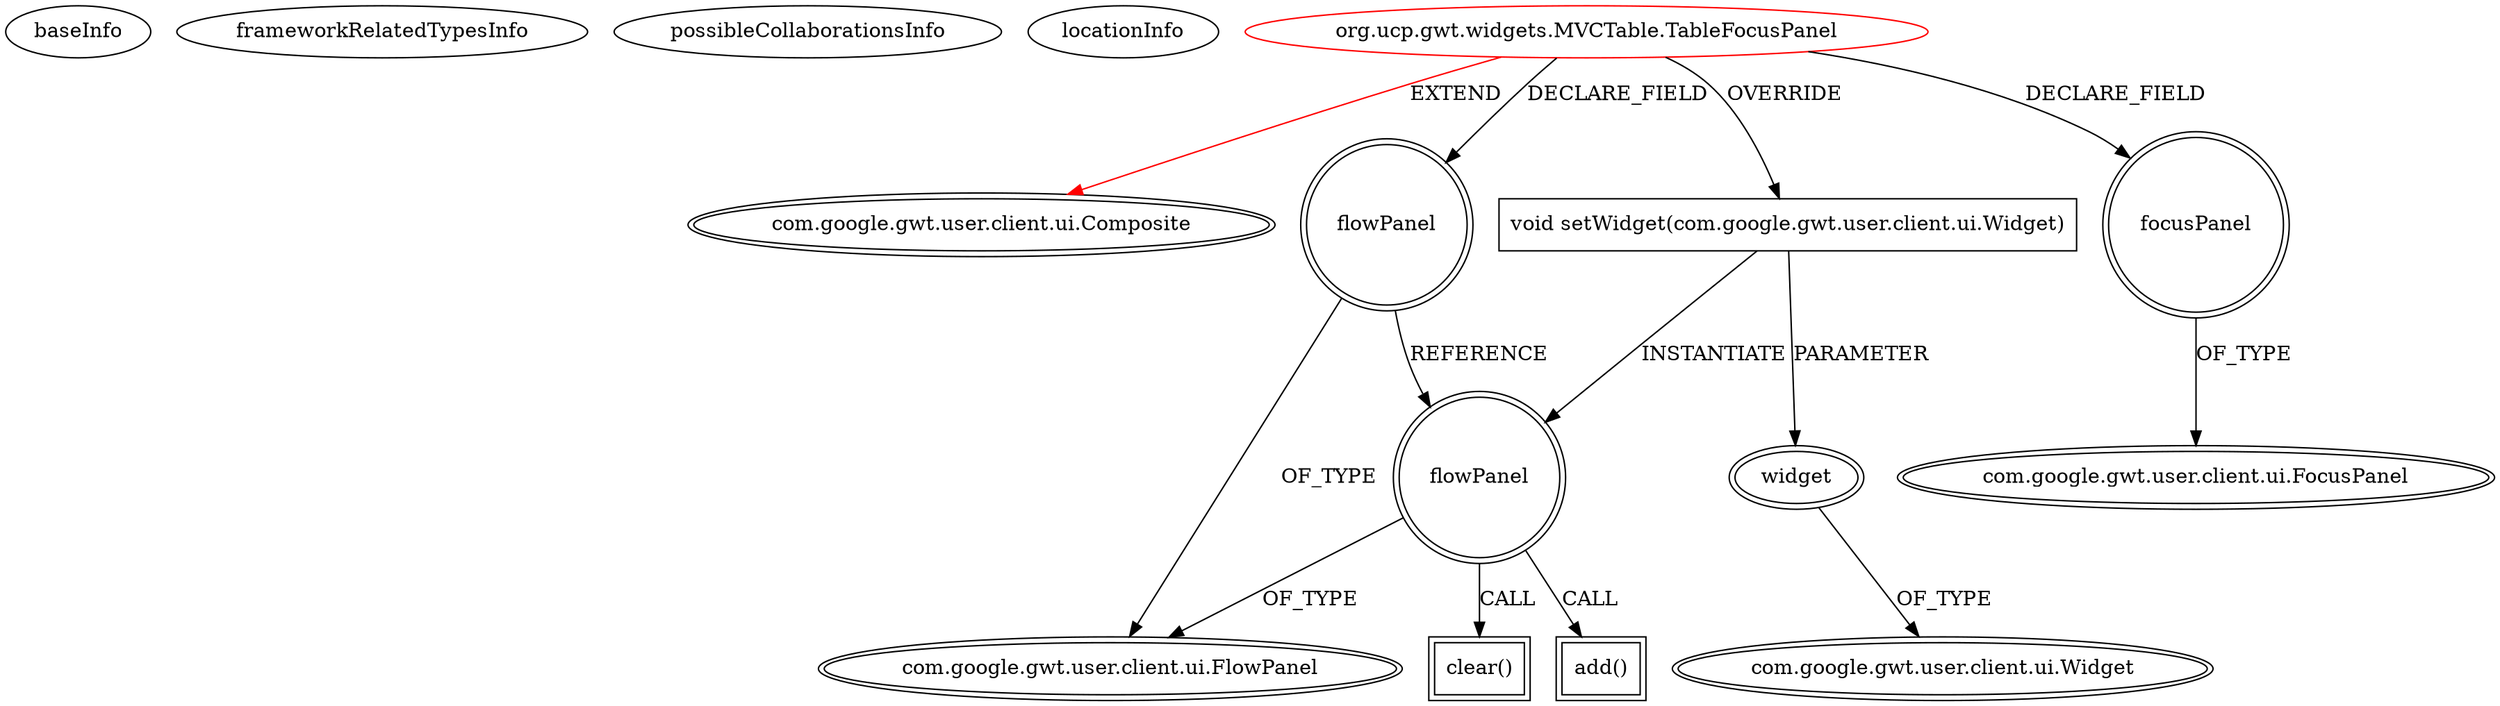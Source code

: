 digraph {
baseInfo[graphId=3017,category="extension_graph",isAnonymous=false,possibleRelation=false]
frameworkRelatedTypesInfo[0="com.google.gwt.user.client.ui.Composite"]
possibleCollaborationsInfo[]
locationInfo[projectName="hmiguellima-ugat",filePath="/hmiguellima-ugat/ugat-master/src/org/ucp/gwt/widgets/MVCTable.java",contextSignature="TableFocusPanel",graphId="3017"]
0[label="org.ucp.gwt.widgets.MVCTable.TableFocusPanel",vertexType="ROOT_CLIENT_CLASS_DECLARATION",isFrameworkType=false,color=red]
1[label="com.google.gwt.user.client.ui.Composite",vertexType="FRAMEWORK_CLASS_TYPE",isFrameworkType=true,peripheries=2]
2[label="flowPanel",vertexType="FIELD_DECLARATION",isFrameworkType=true,peripheries=2,shape=circle]
3[label="com.google.gwt.user.client.ui.FlowPanel",vertexType="FRAMEWORK_CLASS_TYPE",isFrameworkType=true,peripheries=2]
4[label="focusPanel",vertexType="FIELD_DECLARATION",isFrameworkType=true,peripheries=2,shape=circle]
5[label="com.google.gwt.user.client.ui.FocusPanel",vertexType="FRAMEWORK_CLASS_TYPE",isFrameworkType=true,peripheries=2]
6[label="void setWidget(com.google.gwt.user.client.ui.Widget)",vertexType="OVERRIDING_METHOD_DECLARATION",isFrameworkType=false,shape=box]
7[label="widget",vertexType="PARAMETER_DECLARATION",isFrameworkType=true,peripheries=2]
8[label="com.google.gwt.user.client.ui.Widget",vertexType="FRAMEWORK_CLASS_TYPE",isFrameworkType=true,peripheries=2]
9[label="flowPanel",vertexType="VARIABLE_EXPRESION",isFrameworkType=true,peripheries=2,shape=circle]
10[label="clear()",vertexType="INSIDE_CALL",isFrameworkType=true,peripheries=2,shape=box]
13[label="add()",vertexType="INSIDE_CALL",isFrameworkType=true,peripheries=2,shape=box]
0->1[label="EXTEND",color=red]
0->2[label="DECLARE_FIELD"]
2->3[label="OF_TYPE"]
0->4[label="DECLARE_FIELD"]
4->5[label="OF_TYPE"]
0->6[label="OVERRIDE"]
7->8[label="OF_TYPE"]
6->7[label="PARAMETER"]
6->9[label="INSTANTIATE"]
2->9[label="REFERENCE"]
9->3[label="OF_TYPE"]
9->10[label="CALL"]
9->13[label="CALL"]
}
